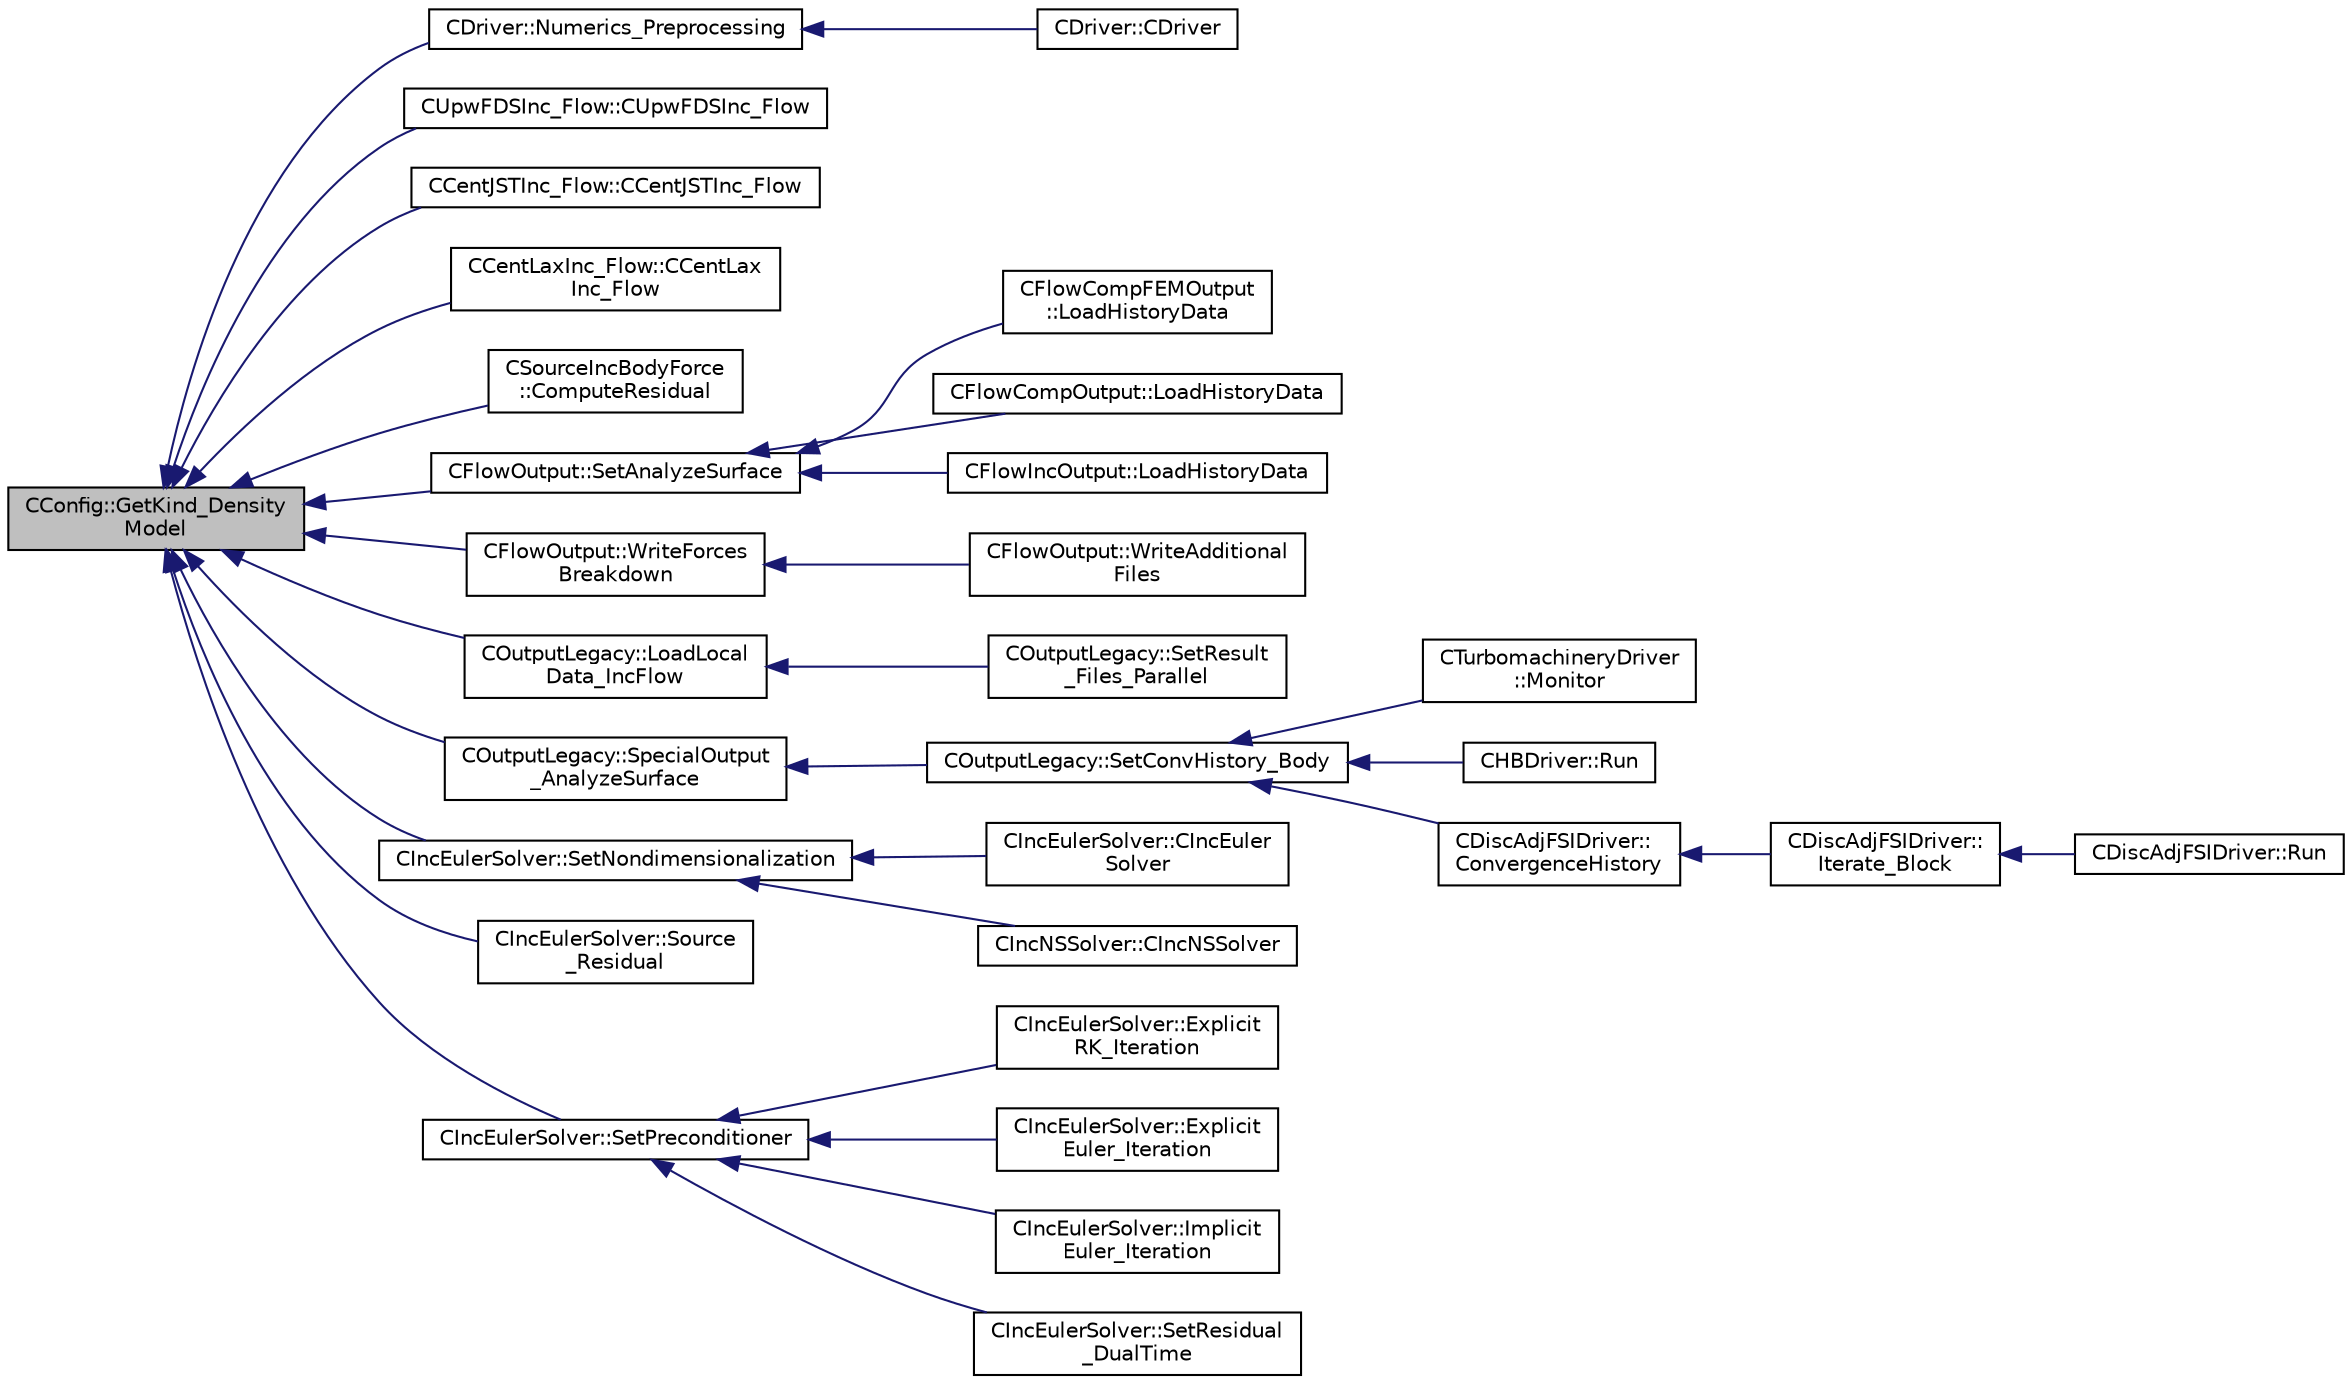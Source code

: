 digraph "CConfig::GetKind_DensityModel"
{
  edge [fontname="Helvetica",fontsize="10",labelfontname="Helvetica",labelfontsize="10"];
  node [fontname="Helvetica",fontsize="10",shape=record];
  rankdir="LR";
  Node4860 [label="CConfig::GetKind_Density\lModel",height=0.2,width=0.4,color="black", fillcolor="grey75", style="filled", fontcolor="black"];
  Node4860 -> Node4861 [dir="back",color="midnightblue",fontsize="10",style="solid",fontname="Helvetica"];
  Node4861 [label="CDriver::Numerics_Preprocessing",height=0.2,width=0.4,color="black", fillcolor="white", style="filled",URL="$class_c_driver.html#a5c0a3e0cf9f6c3931d307aef1aba7bf4",tooltip="Definition and allocation of all solver classes. "];
  Node4861 -> Node4862 [dir="back",color="midnightblue",fontsize="10",style="solid",fontname="Helvetica"];
  Node4862 [label="CDriver::CDriver",height=0.2,width=0.4,color="black", fillcolor="white", style="filled",URL="$class_c_driver.html#a3fca4a013a6efa9bbb38fe78a86b5f3d",tooltip="Constructor of the class. "];
  Node4860 -> Node4863 [dir="back",color="midnightblue",fontsize="10",style="solid",fontname="Helvetica"];
  Node4863 [label="CUpwFDSInc_Flow::CUpwFDSInc_Flow",height=0.2,width=0.4,color="black", fillcolor="white", style="filled",URL="$class_c_upw_f_d_s_inc___flow.html#af3c1493a70dc7f4208698be87dd196c0",tooltip="Constructor of the class. "];
  Node4860 -> Node4864 [dir="back",color="midnightblue",fontsize="10",style="solid",fontname="Helvetica"];
  Node4864 [label="CCentJSTInc_Flow::CCentJSTInc_Flow",height=0.2,width=0.4,color="black", fillcolor="white", style="filled",URL="$class_c_cent_j_s_t_inc___flow.html#a489f1b4b5f5bf8839191e7949e03591d",tooltip="Constructor of the class. "];
  Node4860 -> Node4865 [dir="back",color="midnightblue",fontsize="10",style="solid",fontname="Helvetica"];
  Node4865 [label="CCentLaxInc_Flow::CCentLax\lInc_Flow",height=0.2,width=0.4,color="black", fillcolor="white", style="filled",URL="$class_c_cent_lax_inc___flow.html#a5cabc989bd354484a3ec6318450b2639",tooltip="Constructor of the class. "];
  Node4860 -> Node4866 [dir="back",color="midnightblue",fontsize="10",style="solid",fontname="Helvetica"];
  Node4866 [label="CSourceIncBodyForce\l::ComputeResidual",height=0.2,width=0.4,color="black", fillcolor="white", style="filled",URL="$class_c_source_inc_body_force.html#ac1cdd28f79adf9e35ab39aee2c1628a4",tooltip="Source term integration for a body force. "];
  Node4860 -> Node4867 [dir="back",color="midnightblue",fontsize="10",style="solid",fontname="Helvetica"];
  Node4867 [label="CFlowOutput::SetAnalyzeSurface",height=0.2,width=0.4,color="black", fillcolor="white", style="filled",URL="$class_c_flow_output.html#a3fce259b2fe0a624a311ef889f9ab36c",tooltip="Set flow surface output field values. "];
  Node4867 -> Node4868 [dir="back",color="midnightblue",fontsize="10",style="solid",fontname="Helvetica"];
  Node4868 [label="CFlowCompFEMOutput\l::LoadHistoryData",height=0.2,width=0.4,color="black", fillcolor="white", style="filled",URL="$class_c_flow_comp_f_e_m_output.html#a0a4561b8ab0dffd1052f884062fd9710",tooltip="Load the history output field values. "];
  Node4867 -> Node4869 [dir="back",color="midnightblue",fontsize="10",style="solid",fontname="Helvetica"];
  Node4869 [label="CFlowCompOutput::LoadHistoryData",height=0.2,width=0.4,color="black", fillcolor="white", style="filled",URL="$class_c_flow_comp_output.html#a393cb19a691990ee6e88f844eccc79ed",tooltip="Load the history output field values. "];
  Node4867 -> Node4870 [dir="back",color="midnightblue",fontsize="10",style="solid",fontname="Helvetica"];
  Node4870 [label="CFlowIncOutput::LoadHistoryData",height=0.2,width=0.4,color="black", fillcolor="white", style="filled",URL="$class_c_flow_inc_output.html#a466112efa2e3a89cdd2456701a0480b5",tooltip="Load the history output field values. "];
  Node4860 -> Node4871 [dir="back",color="midnightblue",fontsize="10",style="solid",fontname="Helvetica"];
  Node4871 [label="CFlowOutput::WriteForces\lBreakdown",height=0.2,width=0.4,color="black", fillcolor="white", style="filled",URL="$class_c_flow_output.html#afacedef2006aa6fcf8c9a312b5f4430c",tooltip="Write the forces breakdown file. "];
  Node4871 -> Node4872 [dir="back",color="midnightblue",fontsize="10",style="solid",fontname="Helvetica"];
  Node4872 [label="CFlowOutput::WriteAdditional\lFiles",height=0.2,width=0.4,color="black", fillcolor="white", style="filled",URL="$class_c_flow_output.html#aaac3fb7b2575967b157c306065ab1ea8",tooltip="Write any additional files defined for the current solver. "];
  Node4860 -> Node4873 [dir="back",color="midnightblue",fontsize="10",style="solid",fontname="Helvetica"];
  Node4873 [label="COutputLegacy::LoadLocal\lData_IncFlow",height=0.2,width=0.4,color="black", fillcolor="white", style="filled",URL="$class_c_output_legacy.html#a2d955089c8894a2eb795970f06e7900d",tooltip="Load the desired solution data into a structure used for parallel reordering and output file writing ..."];
  Node4873 -> Node4874 [dir="back",color="midnightblue",fontsize="10",style="solid",fontname="Helvetica"];
  Node4874 [label="COutputLegacy::SetResult\l_Files_Parallel",height=0.2,width=0.4,color="black", fillcolor="white", style="filled",URL="$class_c_output_legacy.html#a9e7832982d8237df4df455b027fd203b",tooltip="Writes and organizes the all the output files, except the history one, for parallel computations..."];
  Node4860 -> Node4875 [dir="back",color="midnightblue",fontsize="10",style="solid",fontname="Helvetica"];
  Node4875 [label="COutputLegacy::SpecialOutput\l_AnalyzeSurface",height=0.2,width=0.4,color="black", fillcolor="white", style="filled",URL="$class_c_output_legacy.html#ae5bab3f07ff9b9d1434626add0d4d332",tooltip="Writes one dimensional output. "];
  Node4875 -> Node4876 [dir="back",color="midnightblue",fontsize="10",style="solid",fontname="Helvetica"];
  Node4876 [label="COutputLegacy::SetConvHistory_Body",height=0.2,width=0.4,color="black", fillcolor="white", style="filled",URL="$class_c_output_legacy.html#a217cc0d778a3828499189a9debee47c6",tooltip="Write the history file and the convergence on the screen for serial computations. ..."];
  Node4876 -> Node4877 [dir="back",color="midnightblue",fontsize="10",style="solid",fontname="Helvetica"];
  Node4877 [label="CTurbomachineryDriver\l::Monitor",height=0.2,width=0.4,color="black", fillcolor="white", style="filled",URL="$class_c_turbomachinery_driver.html#a41d7b50bbacef68eb5436293ebb2da4f",tooltip="Monitor the computation. "];
  Node4876 -> Node4878 [dir="back",color="midnightblue",fontsize="10",style="solid",fontname="Helvetica"];
  Node4878 [label="CHBDriver::Run",height=0.2,width=0.4,color="black", fillcolor="white", style="filled",URL="$class_c_h_b_driver.html#a98c0448a8e0404845ee54e25b62eaea9",tooltip="Run a single iteration of a Harmonic Balance problem. "];
  Node4876 -> Node4879 [dir="back",color="midnightblue",fontsize="10",style="solid",fontname="Helvetica"];
  Node4879 [label="CDiscAdjFSIDriver::\lConvergenceHistory",height=0.2,width=0.4,color="black", fillcolor="white", style="filled",URL="$class_c_disc_adj_f_s_i_driver.html#a139dfa2442613879f2b15f28a09c2bd5",tooltip="Output the convergence history. "];
  Node4879 -> Node4880 [dir="back",color="midnightblue",fontsize="10",style="solid",fontname="Helvetica"];
  Node4880 [label="CDiscAdjFSIDriver::\lIterate_Block",height=0.2,width=0.4,color="black", fillcolor="white", style="filled",URL="$class_c_disc_adj_f_s_i_driver.html#a84949f139fa795b7d34d6ff77e82eb5c",tooltip="Iterate a certain block for adjoint FSI - may be the whole set of variables or independent and subite..."];
  Node4880 -> Node4881 [dir="back",color="midnightblue",fontsize="10",style="solid",fontname="Helvetica"];
  Node4881 [label="CDiscAdjFSIDriver::Run",height=0.2,width=0.4,color="black", fillcolor="white", style="filled",URL="$class_c_disc_adj_f_s_i_driver.html#a2e965d6e9c4dcfc296077cae225cab21",tooltip="Run a Discrete Adjoint iteration for the FSI problem. "];
  Node4860 -> Node4882 [dir="back",color="midnightblue",fontsize="10",style="solid",fontname="Helvetica"];
  Node4882 [label="CIncEulerSolver::SetNondimensionalization",height=0.2,width=0.4,color="black", fillcolor="white", style="filled",URL="$class_c_inc_euler_solver.html#a2cffaa24417cb3803d36d38b3874d6d0",tooltip="Set the solver nondimensionalization. "];
  Node4882 -> Node4883 [dir="back",color="midnightblue",fontsize="10",style="solid",fontname="Helvetica"];
  Node4883 [label="CIncEulerSolver::CIncEuler\lSolver",height=0.2,width=0.4,color="black", fillcolor="white", style="filled",URL="$class_c_inc_euler_solver.html#a91f644b8f9a00215bac5bcd31dfc06d8"];
  Node4882 -> Node4884 [dir="back",color="midnightblue",fontsize="10",style="solid",fontname="Helvetica"];
  Node4884 [label="CIncNSSolver::CIncNSSolver",height=0.2,width=0.4,color="black", fillcolor="white", style="filled",URL="$class_c_inc_n_s_solver.html#a82152ac7e91fb1c5c073d98a1f08e2aa"];
  Node4860 -> Node4885 [dir="back",color="midnightblue",fontsize="10",style="solid",fontname="Helvetica"];
  Node4885 [label="CIncEulerSolver::Source\l_Residual",height=0.2,width=0.4,color="black", fillcolor="white", style="filled",URL="$class_c_inc_euler_solver.html#aaa52f2305bb8f93d51fd0910c1ddeec9",tooltip="Source term integration. "];
  Node4860 -> Node4886 [dir="back",color="midnightblue",fontsize="10",style="solid",fontname="Helvetica"];
  Node4886 [label="CIncEulerSolver::SetPreconditioner",height=0.2,width=0.4,color="black", fillcolor="white", style="filled",URL="$class_c_inc_euler_solver.html#a97e5d5db444743431030092e90824efa",tooltip="Compute the preconditioner for low-Mach flows. "];
  Node4886 -> Node4887 [dir="back",color="midnightblue",fontsize="10",style="solid",fontname="Helvetica"];
  Node4887 [label="CIncEulerSolver::Explicit\lRK_Iteration",height=0.2,width=0.4,color="black", fillcolor="white", style="filled",URL="$class_c_inc_euler_solver.html#a2f6c1370f17da44680c1ff1b6be6c9a1",tooltip="Update the solution using a Runge-Kutta scheme. "];
  Node4886 -> Node4888 [dir="back",color="midnightblue",fontsize="10",style="solid",fontname="Helvetica"];
  Node4888 [label="CIncEulerSolver::Explicit\lEuler_Iteration",height=0.2,width=0.4,color="black", fillcolor="white", style="filled",URL="$class_c_inc_euler_solver.html#a66aac46e83451e30828ad808becb1f73",tooltip="Update the solution using the explicit Euler scheme. "];
  Node4886 -> Node4889 [dir="back",color="midnightblue",fontsize="10",style="solid",fontname="Helvetica"];
  Node4889 [label="CIncEulerSolver::Implicit\lEuler_Iteration",height=0.2,width=0.4,color="black", fillcolor="white", style="filled",URL="$class_c_inc_euler_solver.html#ad84dd4225bb9d158c52b26e2f30f6fa7",tooltip="Update the solution using an implicit Euler scheme. "];
  Node4886 -> Node4890 [dir="back",color="midnightblue",fontsize="10",style="solid",fontname="Helvetica"];
  Node4890 [label="CIncEulerSolver::SetResidual\l_DualTime",height=0.2,width=0.4,color="black", fillcolor="white", style="filled",URL="$class_c_inc_euler_solver.html#abe86d8fcef996543baebc84579896258",tooltip="Set the total residual adding the term that comes from the Dual Time Strategy. "];
}
